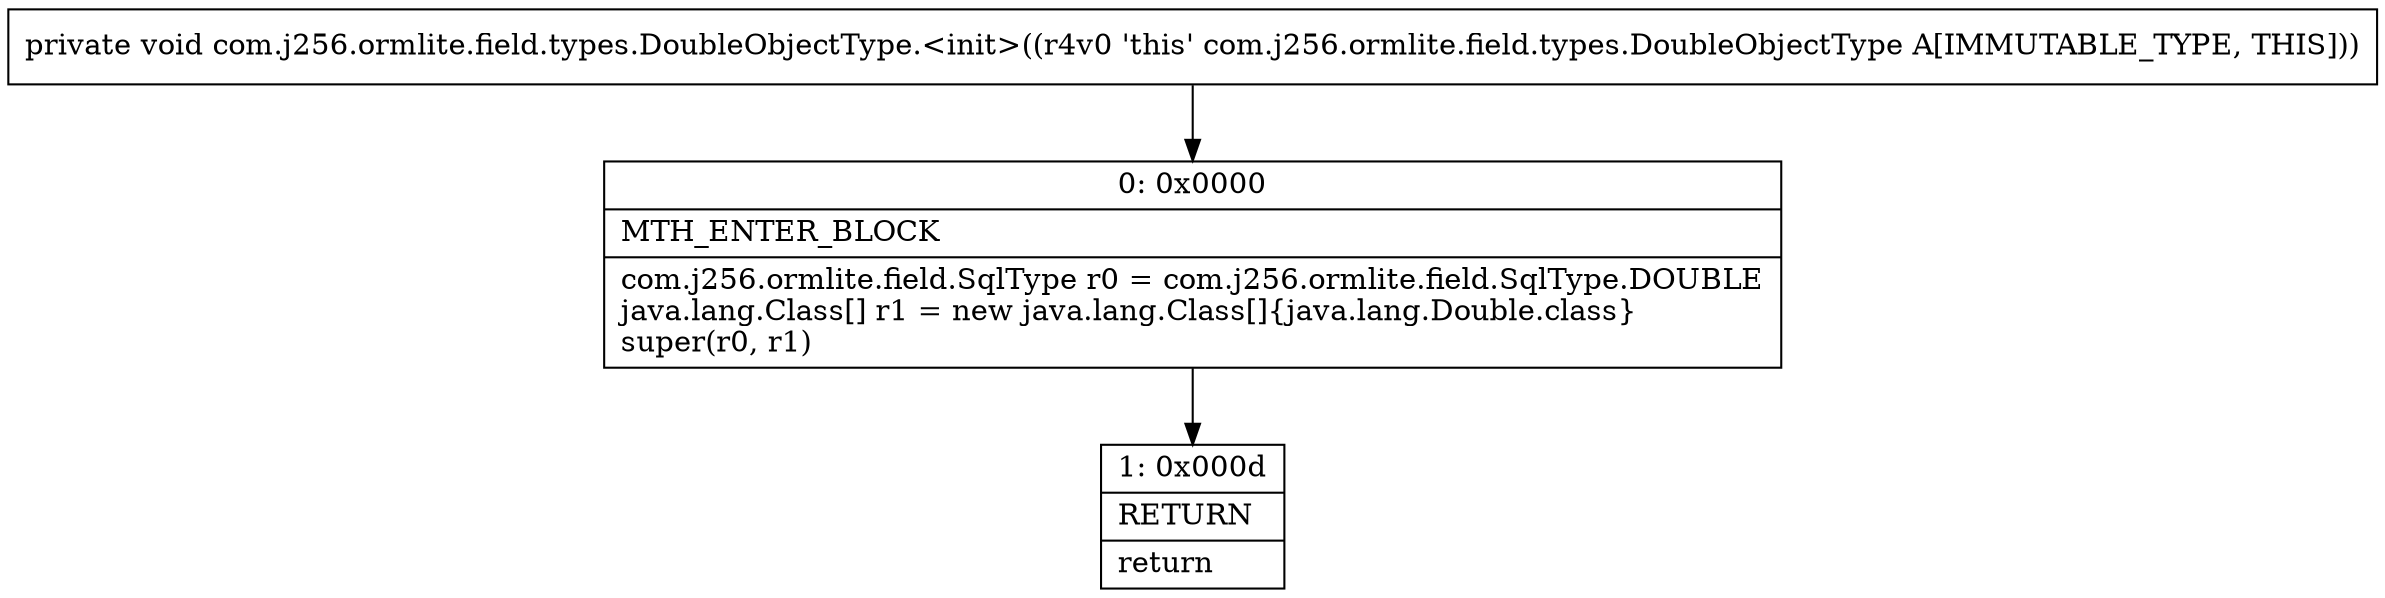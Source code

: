 digraph "CFG forcom.j256.ormlite.field.types.DoubleObjectType.\<init\>()V" {
Node_0 [shape=record,label="{0\:\ 0x0000|MTH_ENTER_BLOCK\l|com.j256.ormlite.field.SqlType r0 = com.j256.ormlite.field.SqlType.DOUBLE\ljava.lang.Class[] r1 = new java.lang.Class[]\{java.lang.Double.class\}\lsuper(r0, r1)\l}"];
Node_1 [shape=record,label="{1\:\ 0x000d|RETURN\l|return\l}"];
MethodNode[shape=record,label="{private void com.j256.ormlite.field.types.DoubleObjectType.\<init\>((r4v0 'this' com.j256.ormlite.field.types.DoubleObjectType A[IMMUTABLE_TYPE, THIS])) }"];
MethodNode -> Node_0;
Node_0 -> Node_1;
}

